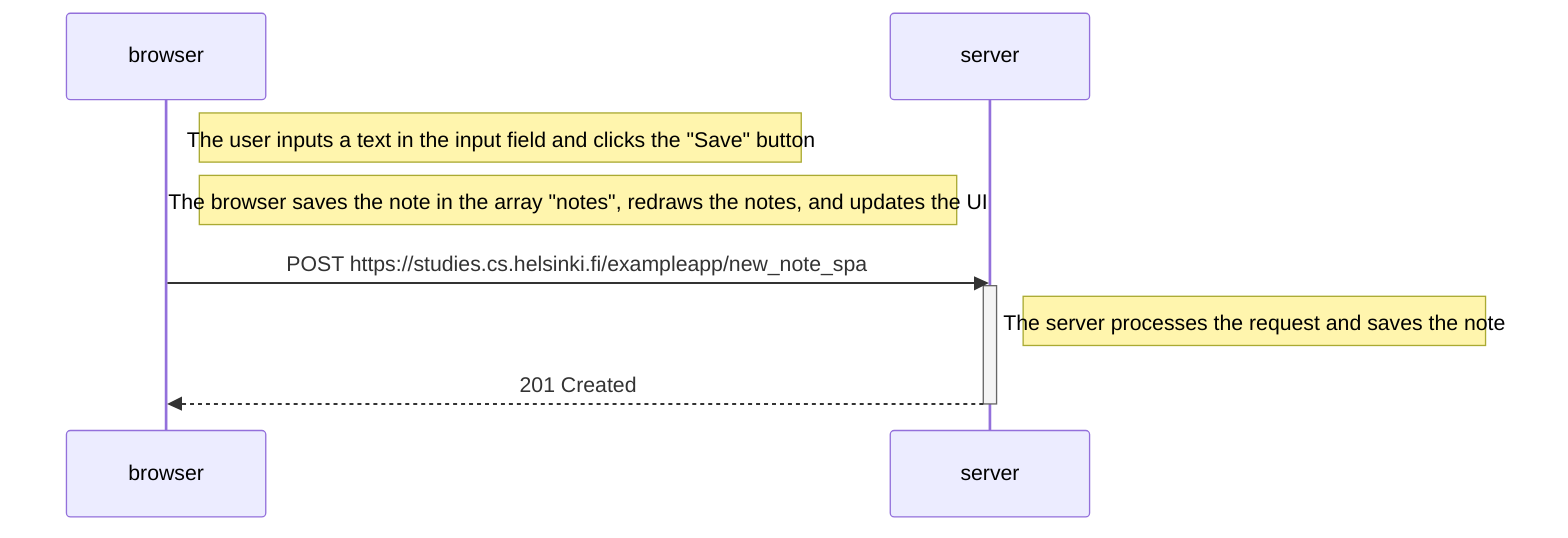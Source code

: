 sequenceDiagram
    participant browser
    participant server

    Note right of browser: The user inputs a text in the input field and clicks the "Save" button

    Note right of browser: The browser saves the note in the array "notes", redraws the notes, and updates the UI
    
    browser->>server: POST https://studies.cs.helsinki.fi/exampleapp/new_note_spa

    activate server
    Note right of server: The server processes the request and saves the note
    server-->>browser: 201 Created
    deactivate server